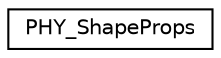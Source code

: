 digraph G
{
  edge [fontname="Helvetica",fontsize="10",labelfontname="Helvetica",labelfontsize="10"];
  node [fontname="Helvetica",fontsize="10",shape=record];
  rankdir=LR;
  Node1 [label="PHY_ShapeProps",height=0.2,width=0.4,color="black", fillcolor="white", style="filled",URL="$d4/dd1/structPHY__ShapeProps.html"];
}

